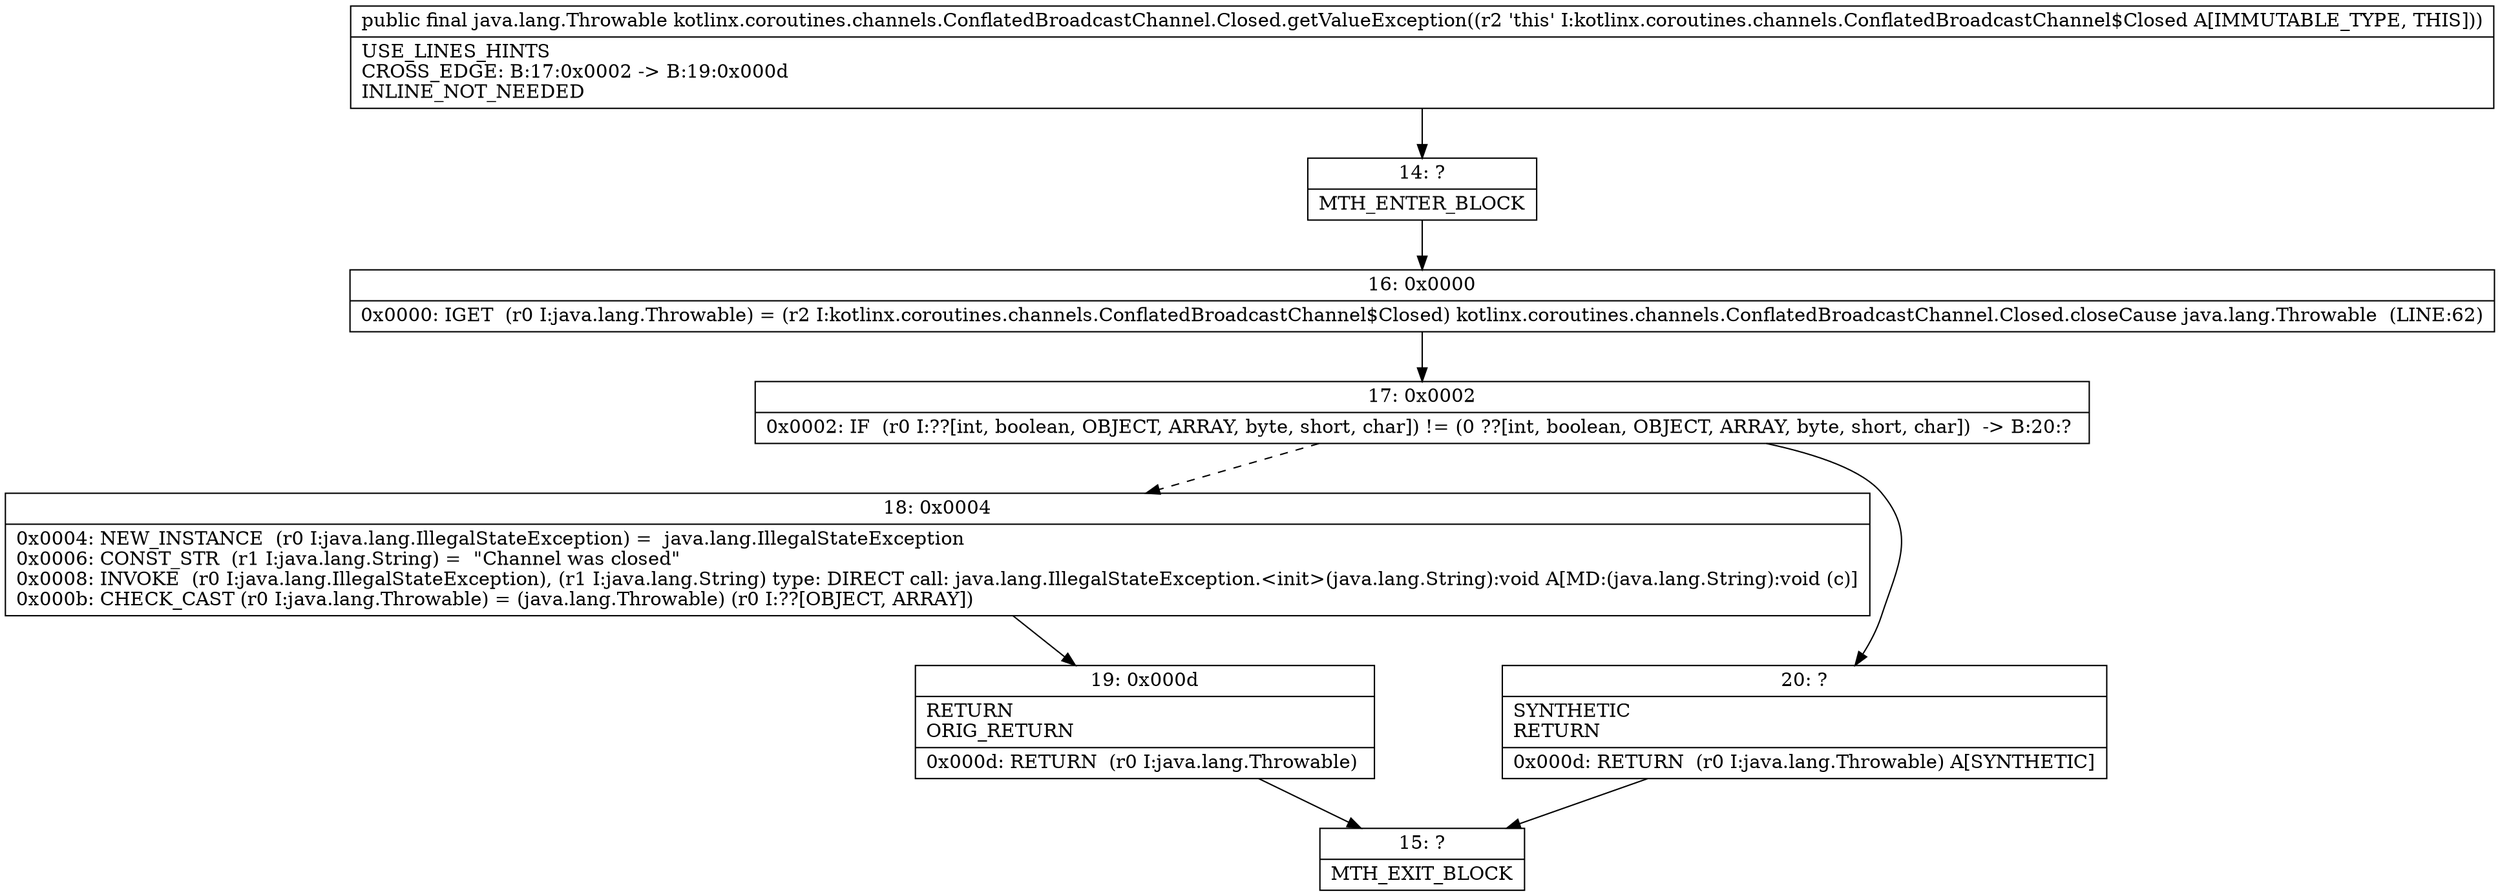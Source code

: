 digraph "CFG forkotlinx.coroutines.channels.ConflatedBroadcastChannel.Closed.getValueException()Ljava\/lang\/Throwable;" {
Node_14 [shape=record,label="{14\:\ ?|MTH_ENTER_BLOCK\l}"];
Node_16 [shape=record,label="{16\:\ 0x0000|0x0000: IGET  (r0 I:java.lang.Throwable) = (r2 I:kotlinx.coroutines.channels.ConflatedBroadcastChannel$Closed) kotlinx.coroutines.channels.ConflatedBroadcastChannel.Closed.closeCause java.lang.Throwable  (LINE:62)\l}"];
Node_17 [shape=record,label="{17\:\ 0x0002|0x0002: IF  (r0 I:??[int, boolean, OBJECT, ARRAY, byte, short, char]) != (0 ??[int, boolean, OBJECT, ARRAY, byte, short, char])  \-\> B:20:? \l}"];
Node_18 [shape=record,label="{18\:\ 0x0004|0x0004: NEW_INSTANCE  (r0 I:java.lang.IllegalStateException) =  java.lang.IllegalStateException \l0x0006: CONST_STR  (r1 I:java.lang.String) =  \"Channel was closed\" \l0x0008: INVOKE  (r0 I:java.lang.IllegalStateException), (r1 I:java.lang.String) type: DIRECT call: java.lang.IllegalStateException.\<init\>(java.lang.String):void A[MD:(java.lang.String):void (c)]\l0x000b: CHECK_CAST (r0 I:java.lang.Throwable) = (java.lang.Throwable) (r0 I:??[OBJECT, ARRAY]) \l}"];
Node_19 [shape=record,label="{19\:\ 0x000d|RETURN\lORIG_RETURN\l|0x000d: RETURN  (r0 I:java.lang.Throwable) \l}"];
Node_15 [shape=record,label="{15\:\ ?|MTH_EXIT_BLOCK\l}"];
Node_20 [shape=record,label="{20\:\ ?|SYNTHETIC\lRETURN\l|0x000d: RETURN  (r0 I:java.lang.Throwable) A[SYNTHETIC]\l}"];
MethodNode[shape=record,label="{public final java.lang.Throwable kotlinx.coroutines.channels.ConflatedBroadcastChannel.Closed.getValueException((r2 'this' I:kotlinx.coroutines.channels.ConflatedBroadcastChannel$Closed A[IMMUTABLE_TYPE, THIS]))  | USE_LINES_HINTS\lCROSS_EDGE: B:17:0x0002 \-\> B:19:0x000d\lINLINE_NOT_NEEDED\l}"];
MethodNode -> Node_14;Node_14 -> Node_16;
Node_16 -> Node_17;
Node_17 -> Node_18[style=dashed];
Node_17 -> Node_20;
Node_18 -> Node_19;
Node_19 -> Node_15;
Node_20 -> Node_15;
}

